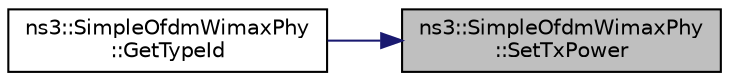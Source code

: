 digraph "ns3::SimpleOfdmWimaxPhy::SetTxPower"
{
 // LATEX_PDF_SIZE
  edge [fontname="Helvetica",fontsize="10",labelfontname="Helvetica",labelfontsize="10"];
  node [fontname="Helvetica",fontsize="10",shape=record];
  rankdir="RL";
  Node1 [label="ns3::SimpleOfdmWimaxPhy\l::SetTxPower",height=0.2,width=0.4,color="black", fillcolor="grey75", style="filled", fontcolor="black",tooltip="set the transmission power"];
  Node1 -> Node2 [dir="back",color="midnightblue",fontsize="10",style="solid",fontname="Helvetica"];
  Node2 [label="ns3::SimpleOfdmWimaxPhy\l::GetTypeId",height=0.2,width=0.4,color="black", fillcolor="white", style="filled",URL="$classns3_1_1_simple_ofdm_wimax_phy.html#a0c5b73edf9b3c13a0d6e0b80524561e8",tooltip="Get the type ID."];
}
